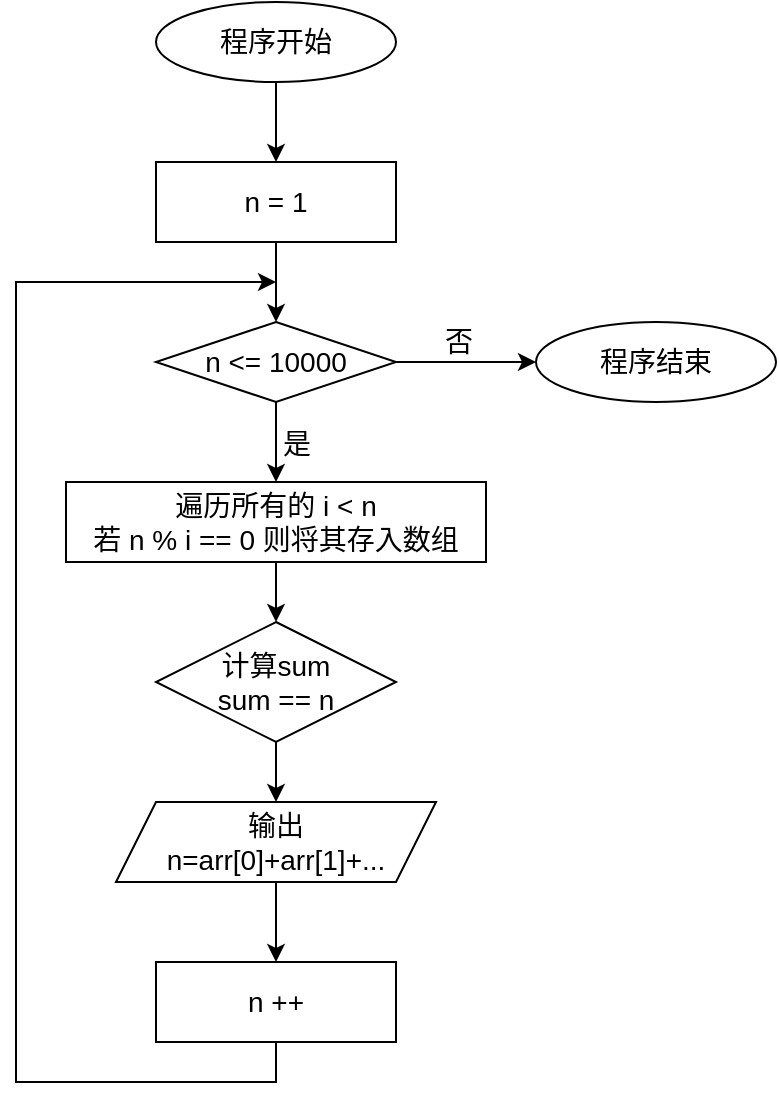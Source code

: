 <mxfile version="24.7.17">
  <diagram name="第 1 页" id="_WQKmvGBL0fW5tUEFXdZ">
    <mxGraphModel dx="1221" dy="823" grid="1" gridSize="10" guides="1" tooltips="1" connect="1" arrows="1" fold="1" page="1" pageScale="1" pageWidth="827" pageHeight="1169" math="0" shadow="0">
      <root>
        <mxCell id="0" />
        <mxCell id="1" parent="0" />
        <mxCell id="dTcixxXejlwQUUDECHfq-8" value="" style="edgeStyle=orthogonalEdgeStyle;rounded=0;orthogonalLoop=1;jettySize=auto;html=1;" edge="1" parent="1" source="dTcixxXejlwQUUDECHfq-1" target="dTcixxXejlwQUUDECHfq-4">
          <mxGeometry relative="1" as="geometry" />
        </mxCell>
        <mxCell id="dTcixxXejlwQUUDECHfq-1" value="&lt;font style=&quot;font-size: 14px;&quot;&gt;程序开始&lt;/font&gt;" style="ellipse;whiteSpace=wrap;html=1;" vertex="1" parent="1">
          <mxGeometry x="360" y="40" width="120" height="40" as="geometry" />
        </mxCell>
        <mxCell id="dTcixxXejlwQUUDECHfq-2" value="&lt;font style=&quot;font-size: 14px;&quot;&gt;程序结束&lt;/font&gt;" style="ellipse;whiteSpace=wrap;html=1;" vertex="1" parent="1">
          <mxGeometry x="550" y="200" width="120" height="40" as="geometry" />
        </mxCell>
        <mxCell id="dTcixxXejlwQUUDECHfq-12" style="edgeStyle=orthogonalEdgeStyle;rounded=0;orthogonalLoop=1;jettySize=auto;html=1;exitX=0.5;exitY=1;exitDx=0;exitDy=0;entryX=0.5;entryY=0;entryDx=0;entryDy=0;" edge="1" parent="1" source="dTcixxXejlwQUUDECHfq-3" target="dTcixxXejlwQUUDECHfq-5">
          <mxGeometry relative="1" as="geometry" />
        </mxCell>
        <mxCell id="dTcixxXejlwQUUDECHfq-22" value="&lt;font style=&quot;font-size: 14px;&quot;&gt;是&lt;/font&gt;" style="edgeLabel;html=1;align=center;verticalAlign=middle;resizable=0;points=[];" vertex="1" connectable="0" parent="dTcixxXejlwQUUDECHfq-12">
          <mxGeometry x="0.067" relative="1" as="geometry">
            <mxPoint x="10" y="-1" as="offset" />
          </mxGeometry>
        </mxCell>
        <mxCell id="dTcixxXejlwQUUDECHfq-16" value="" style="edgeStyle=orthogonalEdgeStyle;rounded=0;orthogonalLoop=1;jettySize=auto;html=1;" edge="1" parent="1" source="dTcixxXejlwQUUDECHfq-3" target="dTcixxXejlwQUUDECHfq-2">
          <mxGeometry relative="1" as="geometry" />
        </mxCell>
        <mxCell id="dTcixxXejlwQUUDECHfq-24" value="&lt;font style=&quot;font-size: 14px;&quot;&gt;否&lt;/font&gt;" style="edgeLabel;html=1;align=center;verticalAlign=middle;resizable=0;points=[];" vertex="1" connectable="0" parent="dTcixxXejlwQUUDECHfq-16">
          <mxGeometry x="-0.124" y="3" relative="1" as="geometry">
            <mxPoint y="-7" as="offset" />
          </mxGeometry>
        </mxCell>
        <mxCell id="dTcixxXejlwQUUDECHfq-3" value="&lt;font style=&quot;font-size: 14px;&quot;&gt;n &amp;lt;= 10000&lt;/font&gt;" style="rhombus;whiteSpace=wrap;html=1;" vertex="1" parent="1">
          <mxGeometry x="360" y="200" width="120" height="40" as="geometry" />
        </mxCell>
        <mxCell id="dTcixxXejlwQUUDECHfq-9" value="" style="edgeStyle=orthogonalEdgeStyle;rounded=0;orthogonalLoop=1;jettySize=auto;html=1;" edge="1" parent="1" source="dTcixxXejlwQUUDECHfq-4" target="dTcixxXejlwQUUDECHfq-3">
          <mxGeometry relative="1" as="geometry" />
        </mxCell>
        <mxCell id="dTcixxXejlwQUUDECHfq-4" value="&lt;font style=&quot;font-size: 14px;&quot;&gt;n = 1&lt;/font&gt;" style="rounded=0;whiteSpace=wrap;html=1;" vertex="1" parent="1">
          <mxGeometry x="360" y="120" width="120" height="40" as="geometry" />
        </mxCell>
        <mxCell id="dTcixxXejlwQUUDECHfq-13" style="edgeStyle=orthogonalEdgeStyle;rounded=0;orthogonalLoop=1;jettySize=auto;html=1;exitX=0.5;exitY=1;exitDx=0;exitDy=0;entryX=0.5;entryY=0;entryDx=0;entryDy=0;" edge="1" parent="1" source="dTcixxXejlwQUUDECHfq-5" target="dTcixxXejlwQUUDECHfq-7">
          <mxGeometry relative="1" as="geometry" />
        </mxCell>
        <mxCell id="dTcixxXejlwQUUDECHfq-5" value="&lt;font style=&quot;font-size: 14px;&quot;&gt;遍历所有的 i &amp;lt; n&lt;/font&gt;&lt;div&gt;&lt;font style=&quot;font-size: 14px;&quot;&gt;若 n % i == 0 则将其存入数组&lt;/font&gt;&lt;/div&gt;" style="rounded=0;whiteSpace=wrap;html=1;" vertex="1" parent="1">
          <mxGeometry x="315" y="280" width="210" height="40" as="geometry" />
        </mxCell>
        <mxCell id="dTcixxXejlwQUUDECHfq-15" value="" style="edgeStyle=orthogonalEdgeStyle;rounded=0;orthogonalLoop=1;jettySize=auto;html=1;" edge="1" parent="1" source="dTcixxXejlwQUUDECHfq-7" target="dTcixxXejlwQUUDECHfq-14">
          <mxGeometry relative="1" as="geometry" />
        </mxCell>
        <mxCell id="dTcixxXejlwQUUDECHfq-7" value="&lt;font style=&quot;font-size: 14px;&quot;&gt;计算sum&lt;/font&gt;&lt;div style=&quot;font-size: 14px;&quot;&gt;&lt;font style=&quot;font-size: 14px;&quot;&gt;sum == n&lt;/font&gt;&lt;/div&gt;" style="rhombus;whiteSpace=wrap;html=1;" vertex="1" parent="1">
          <mxGeometry x="360" y="350" width="120" height="60" as="geometry" />
        </mxCell>
        <mxCell id="dTcixxXejlwQUUDECHfq-19" value="" style="edgeStyle=orthogonalEdgeStyle;rounded=0;orthogonalLoop=1;jettySize=auto;html=1;" edge="1" parent="1" source="dTcixxXejlwQUUDECHfq-14" target="dTcixxXejlwQUUDECHfq-18">
          <mxGeometry relative="1" as="geometry" />
        </mxCell>
        <mxCell id="dTcixxXejlwQUUDECHfq-14" value="&lt;font style=&quot;font-size: 14px;&quot;&gt;输出 &lt;br&gt;n=arr[0]+arr[1]+...&lt;/font&gt;" style="shape=parallelogram;perimeter=parallelogramPerimeter;whiteSpace=wrap;html=1;fixedSize=1;" vertex="1" parent="1">
          <mxGeometry x="340" y="440" width="160" height="40" as="geometry" />
        </mxCell>
        <mxCell id="dTcixxXejlwQUUDECHfq-21" style="edgeStyle=orthogonalEdgeStyle;rounded=0;orthogonalLoop=1;jettySize=auto;html=1;exitX=0.5;exitY=1;exitDx=0;exitDy=0;" edge="1" parent="1" source="dTcixxXejlwQUUDECHfq-18">
          <mxGeometry relative="1" as="geometry">
            <mxPoint x="420" y="180" as="targetPoint" />
            <Array as="points">
              <mxPoint x="420" y="580" />
              <mxPoint x="290" y="580" />
              <mxPoint x="290" y="180" />
            </Array>
          </mxGeometry>
        </mxCell>
        <mxCell id="dTcixxXejlwQUUDECHfq-18" value="&lt;font style=&quot;font-size: 14px;&quot;&gt;n ++&lt;/font&gt;" style="rounded=0;whiteSpace=wrap;html=1;" vertex="1" parent="1">
          <mxGeometry x="360" y="520" width="120" height="40" as="geometry" />
        </mxCell>
      </root>
    </mxGraphModel>
  </diagram>
</mxfile>
